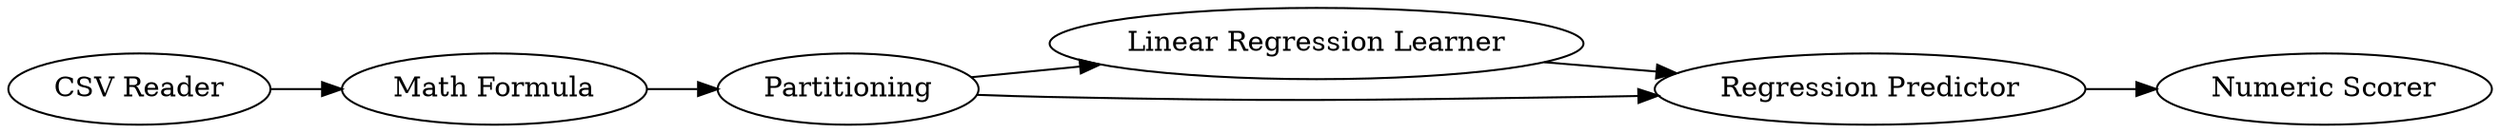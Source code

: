 digraph {
	14 -> 3
	3 -> 4
	1 -> 14
	6 -> 7
	4 -> 6
	3 -> 6
	1 [label="CSV Reader"]
	7 [label="Numeric Scorer"]
	4 [label="Linear Regression Learner"]
	6 [label="Regression Predictor"]
	14 [label="Math Formula"]
	3 [label=Partitioning]
	rankdir=LR
}
